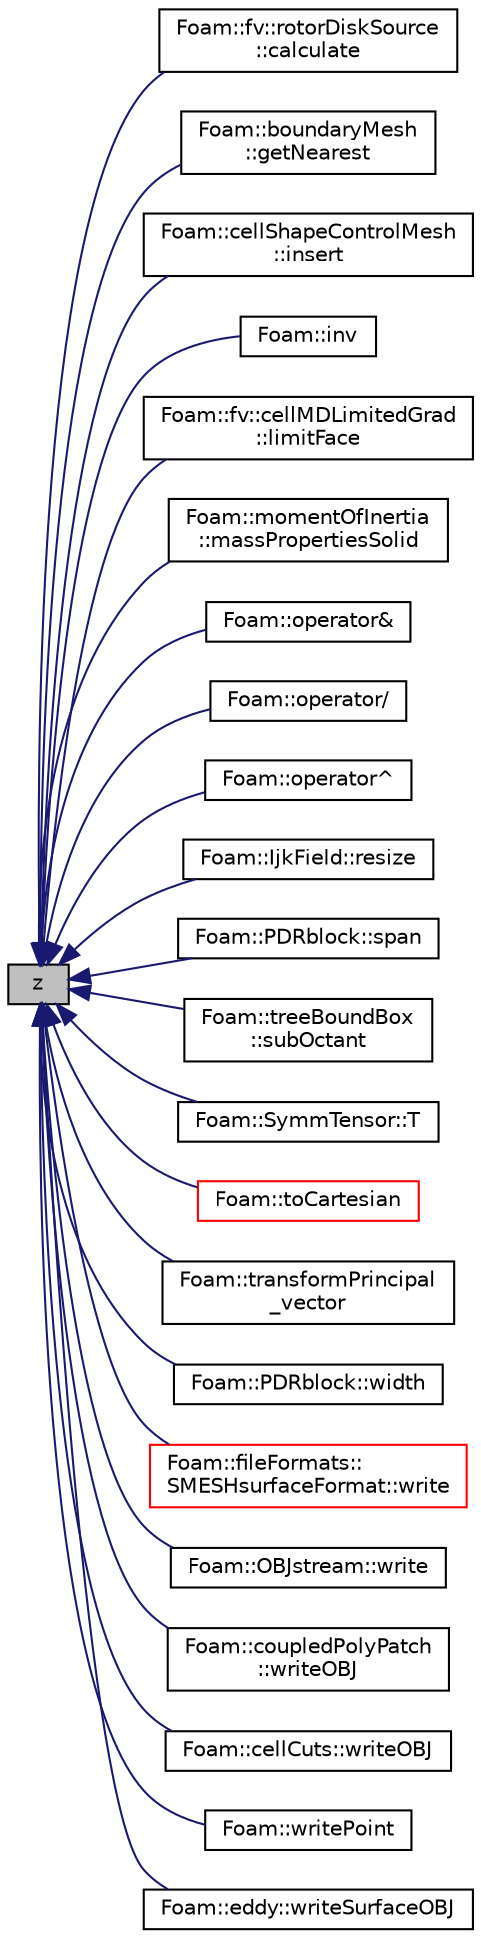 digraph "z"
{
  bgcolor="transparent";
  edge [fontname="Helvetica",fontsize="10",labelfontname="Helvetica",labelfontsize="10"];
  node [fontname="Helvetica",fontsize="10",shape=record];
  rankdir="LR";
  Node1 [label="z",height=0.2,width=0.4,color="black", fillcolor="grey75", style="filled" fontcolor="black"];
  Node1 -> Node2 [dir="back",color="midnightblue",fontsize="10",style="solid",fontname="Helvetica"];
  Node2 [label="Foam::fv::rotorDiskSource\l::calculate",height=0.2,width=0.4,color="black",URL="$classFoam_1_1fv_1_1rotorDiskSource.html#af1f80de2cfdda8beed20eae7693f3c4e",tooltip="Calculate forces. "];
  Node1 -> Node3 [dir="back",color="midnightblue",fontsize="10",style="solid",fontname="Helvetica"];
  Node3 [label="Foam::boundaryMesh\l::getNearest",height=0.2,width=0.4,color="black",URL="$classFoam_1_1boundaryMesh.html#afc0c1d142df9fc42e5efffdf1f144d3a",tooltip="Get bMesh index of nearest face for every boundary face in. "];
  Node1 -> Node4 [dir="back",color="midnightblue",fontsize="10",style="solid",fontname="Helvetica"];
  Node4 [label="Foam::cellShapeControlMesh\l::insert",height=0.2,width=0.4,color="black",URL="$classFoam_1_1cellShapeControlMesh.html#a85f0696dfb70d101b69404027b5f19f0"];
  Node1 -> Node5 [dir="back",color="midnightblue",fontsize="10",style="solid",fontname="Helvetica"];
  Node5 [label="Foam::inv",height=0.2,width=0.4,color="black",URL="$namespaceFoam.html#a2f8518ffb406c9ac8b338a50ed647081"];
  Node1 -> Node6 [dir="back",color="midnightblue",fontsize="10",style="solid",fontname="Helvetica"];
  Node6 [label="Foam::fv::cellMDLimitedGrad\l::limitFace",height=0.2,width=0.4,color="black",URL="$classFoam_1_1fv_1_1cellMDLimitedGrad.html#a3f608394bf4848c7f7a79d9943e3d05b"];
  Node1 -> Node7 [dir="back",color="midnightblue",fontsize="10",style="solid",fontname="Helvetica"];
  Node7 [label="Foam::momentOfInertia\l::massPropertiesSolid",height=0.2,width=0.4,color="black",URL="$classFoam_1_1momentOfInertia.html#ac948fad3ba413d57d196458b12848db1"];
  Node1 -> Node8 [dir="back",color="midnightblue",fontsize="10",style="solid",fontname="Helvetica"];
  Node8 [label="Foam::operator&",height=0.2,width=0.4,color="black",URL="$namespaceFoam.html#a4c19a1479b05f185cd4db16188f428a5",tooltip="Inner-product between a spherical tensor and a vector. "];
  Node1 -> Node9 [dir="back",color="midnightblue",fontsize="10",style="solid",fontname="Helvetica"];
  Node9 [label="Foam::operator/",height=0.2,width=0.4,color="black",URL="$namespaceFoam.html#aa27e874cfb850f9030a3f109d2437758",tooltip="Division of a scalar by a diagonalTensor. "];
  Node1 -> Node10 [dir="back",color="midnightblue",fontsize="10",style="solid",fontname="Helvetica"];
  Node10 [label="Foam::operator^",height=0.2,width=0.4,color="black",URL="$namespaceFoam.html#a3ff000a9e642511c003dfcaa4dc0d432",tooltip="Cross product for complexVector. "];
  Node1 -> Node11 [dir="back",color="midnightblue",fontsize="10",style="solid",fontname="Helvetica"];
  Node11 [label="Foam::IjkField::resize",height=0.2,width=0.4,color="black",URL="$classFoam_1_1IjkField.html#aae8bef8dcce7b478cc1310d5057bdb18",tooltip="Change dimensions. "];
  Node1 -> Node12 [dir="back",color="midnightblue",fontsize="10",style="solid",fontname="Helvetica"];
  Node12 [label="Foam::PDRblock::span",height=0.2,width=0.4,color="black",URL="$classFoam_1_1PDRblock.html#a6e02ef37de9baec457009a06cbf07188",tooltip="Cell dimensions at i,j,k position. "];
  Node1 -> Node13 [dir="back",color="midnightblue",fontsize="10",style="solid",fontname="Helvetica"];
  Node13 [label="Foam::treeBoundBox\l::subOctant",height=0.2,width=0.4,color="black",URL="$classFoam_1_1treeBoundBox.html#a1d75c77cc63bc662cbb3b38b7859707e",tooltip="Returns octant number given intersection and midpoint. "];
  Node1 -> Node14 [dir="back",color="midnightblue",fontsize="10",style="solid",fontname="Helvetica"];
  Node14 [label="Foam::SymmTensor::T",height=0.2,width=0.4,color="black",URL="$classFoam_1_1SymmTensor.html#a371a2d0aa16e2df68b41440006f95ac2",tooltip="Transpose. "];
  Node1 -> Node15 [dir="back",color="midnightblue",fontsize="10",style="solid",fontname="Helvetica"];
  Node15 [label="Foam::toCartesian",height=0.2,width=0.4,color="red",URL="$namespaceFoam.html#a653881adf75092378152a29ed2b23dc1",tooltip="Convert to Cartesian (from Cylindrical) "];
  Node1 -> Node16 [dir="back",color="midnightblue",fontsize="10",style="solid",fontname="Helvetica"];
  Node16 [label="Foam::transformPrincipal\l_vector",height=0.2,width=0.4,color="black",URL="$namespaceFoam.html#afe2f4a56b6f8783fa4e480bc3abafe3f",tooltip="Transform principal. "];
  Node1 -> Node17 [dir="back",color="midnightblue",fontsize="10",style="solid",fontname="Helvetica"];
  Node17 [label="Foam::PDRblock::width",height=0.2,width=0.4,color="black",URL="$classFoam_1_1PDRblock.html#a30ea808a62a5d199e8c0e2e0443a3d41",tooltip="Characteristic cell size at i,j,k position. "];
  Node1 -> Node18 [dir="back",color="midnightblue",fontsize="10",style="solid",fontname="Helvetica"];
  Node18 [label="Foam::fileFormats::\lSMESHsurfaceFormat::write",height=0.2,width=0.4,color="red",URL="$classFoam_1_1fileFormats_1_1SMESHsurfaceFormat.html#a6ec61957e13b15f91c3137de94712e52",tooltip="Write surface mesh components by proxy. "];
  Node1 -> Node19 [dir="back",color="midnightblue",fontsize="10",style="solid",fontname="Helvetica"];
  Node19 [label="Foam::OBJstream::write",height=0.2,width=0.4,color="black",URL="$classFoam_1_1OBJstream.html#ae106328d18517b18525f123913355f3f",tooltip="Write point and vector normal (&#39;vn&#39;) "];
  Node1 -> Node20 [dir="back",color="midnightblue",fontsize="10",style="solid",fontname="Helvetica"];
  Node20 [label="Foam::coupledPolyPatch\l::writeOBJ",height=0.2,width=0.4,color="black",URL="$classFoam_1_1coupledPolyPatch.html#aced11bcde5699e7ec29ee979246e8de1",tooltip="Write selected points in OBJ format. "];
  Node1 -> Node21 [dir="back",color="midnightblue",fontsize="10",style="solid",fontname="Helvetica"];
  Node21 [label="Foam::cellCuts::writeOBJ",height=0.2,width=0.4,color="black",URL="$classFoam_1_1cellCuts.html#a57cbdcfaa2fb786876ff423aa2c77db0",tooltip="debugging:Write list of cuts to stream in OBJ format "];
  Node1 -> Node22 [dir="back",color="midnightblue",fontsize="10",style="solid",fontname="Helvetica"];
  Node22 [label="Foam::writePoint",height=0.2,width=0.4,color="black",URL="$namespaceFoam.html#aa1014d37d9de0b52bd9f2ebb1411dfba"];
  Node1 -> Node23 [dir="back",color="midnightblue",fontsize="10",style="solid",fontname="Helvetica"];
  Node23 [label="Foam::eddy::writeSurfaceOBJ",height=0.2,width=0.4,color="black",URL="$classFoam_1_1eddy.html#afd28eca1d42f947e21cac6af7c389edd",tooltip="Write the eddy surface in OBJ format. "];
}
